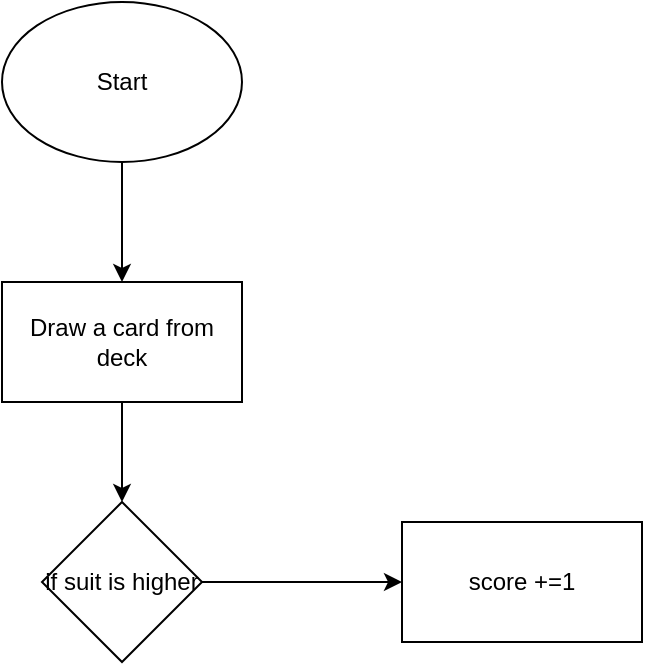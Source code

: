 <mxfile version="24.7.17">
  <diagram name="Page-1" id="O9D5SlDPZ0m7oBZP_ZRW">
    <mxGraphModel grid="1" page="1" gridSize="10" guides="1" tooltips="1" connect="1" arrows="1" fold="1" pageScale="1" pageWidth="827" pageHeight="1169" math="0" shadow="0">
      <root>
        <mxCell id="0" />
        <mxCell id="1" parent="0" />
        <mxCell id="TGZ9uctQvsi_4eYCHR30-4" value="" style="edgeStyle=orthogonalEdgeStyle;rounded=0;orthogonalLoop=1;jettySize=auto;html=1;" edge="1" parent="1" source="TGZ9uctQvsi_4eYCHR30-1" target="TGZ9uctQvsi_4eYCHR30-3">
          <mxGeometry relative="1" as="geometry" />
        </mxCell>
        <mxCell id="TGZ9uctQvsi_4eYCHR30-1" value="Start" style="ellipse;whiteSpace=wrap;html=1;" vertex="1" parent="1">
          <mxGeometry x="230" y="10" width="120" height="80" as="geometry" />
        </mxCell>
        <mxCell id="TGZ9uctQvsi_4eYCHR30-24" style="edgeStyle=orthogonalEdgeStyle;rounded=0;orthogonalLoop=1;jettySize=auto;html=1;exitX=0.5;exitY=1;exitDx=0;exitDy=0;entryX=0.5;entryY=0;entryDx=0;entryDy=0;" edge="1" parent="1" source="TGZ9uctQvsi_4eYCHR30-3" target="TGZ9uctQvsi_4eYCHR30-22">
          <mxGeometry relative="1" as="geometry" />
        </mxCell>
        <mxCell id="TGZ9uctQvsi_4eYCHR30-3" value="Draw a card from deck" style="whiteSpace=wrap;html=1;" vertex="1" parent="1">
          <mxGeometry x="230" y="150" width="120" height="60" as="geometry" />
        </mxCell>
        <mxCell id="TGZ9uctQvsi_4eYCHR30-28" style="edgeStyle=orthogonalEdgeStyle;rounded=0;orthogonalLoop=1;jettySize=auto;html=1;exitX=1;exitY=0.5;exitDx=0;exitDy=0;entryX=0;entryY=0.5;entryDx=0;entryDy=0;" edge="1" parent="1" source="TGZ9uctQvsi_4eYCHR30-22" target="TGZ9uctQvsi_4eYCHR30-27">
          <mxGeometry relative="1" as="geometry" />
        </mxCell>
        <mxCell id="TGZ9uctQvsi_4eYCHR30-22" value="if suit is higher" style="rhombus;whiteSpace=wrap;html=1;" vertex="1" parent="1">
          <mxGeometry x="250" y="260" width="80" height="80" as="geometry" />
        </mxCell>
        <mxCell id="TGZ9uctQvsi_4eYCHR30-27" value="score +=1" style="rounded=0;whiteSpace=wrap;html=1;" vertex="1" parent="1">
          <mxGeometry x="430" y="270" width="120" height="60" as="geometry" />
        </mxCell>
      </root>
    </mxGraphModel>
  </diagram>
</mxfile>
